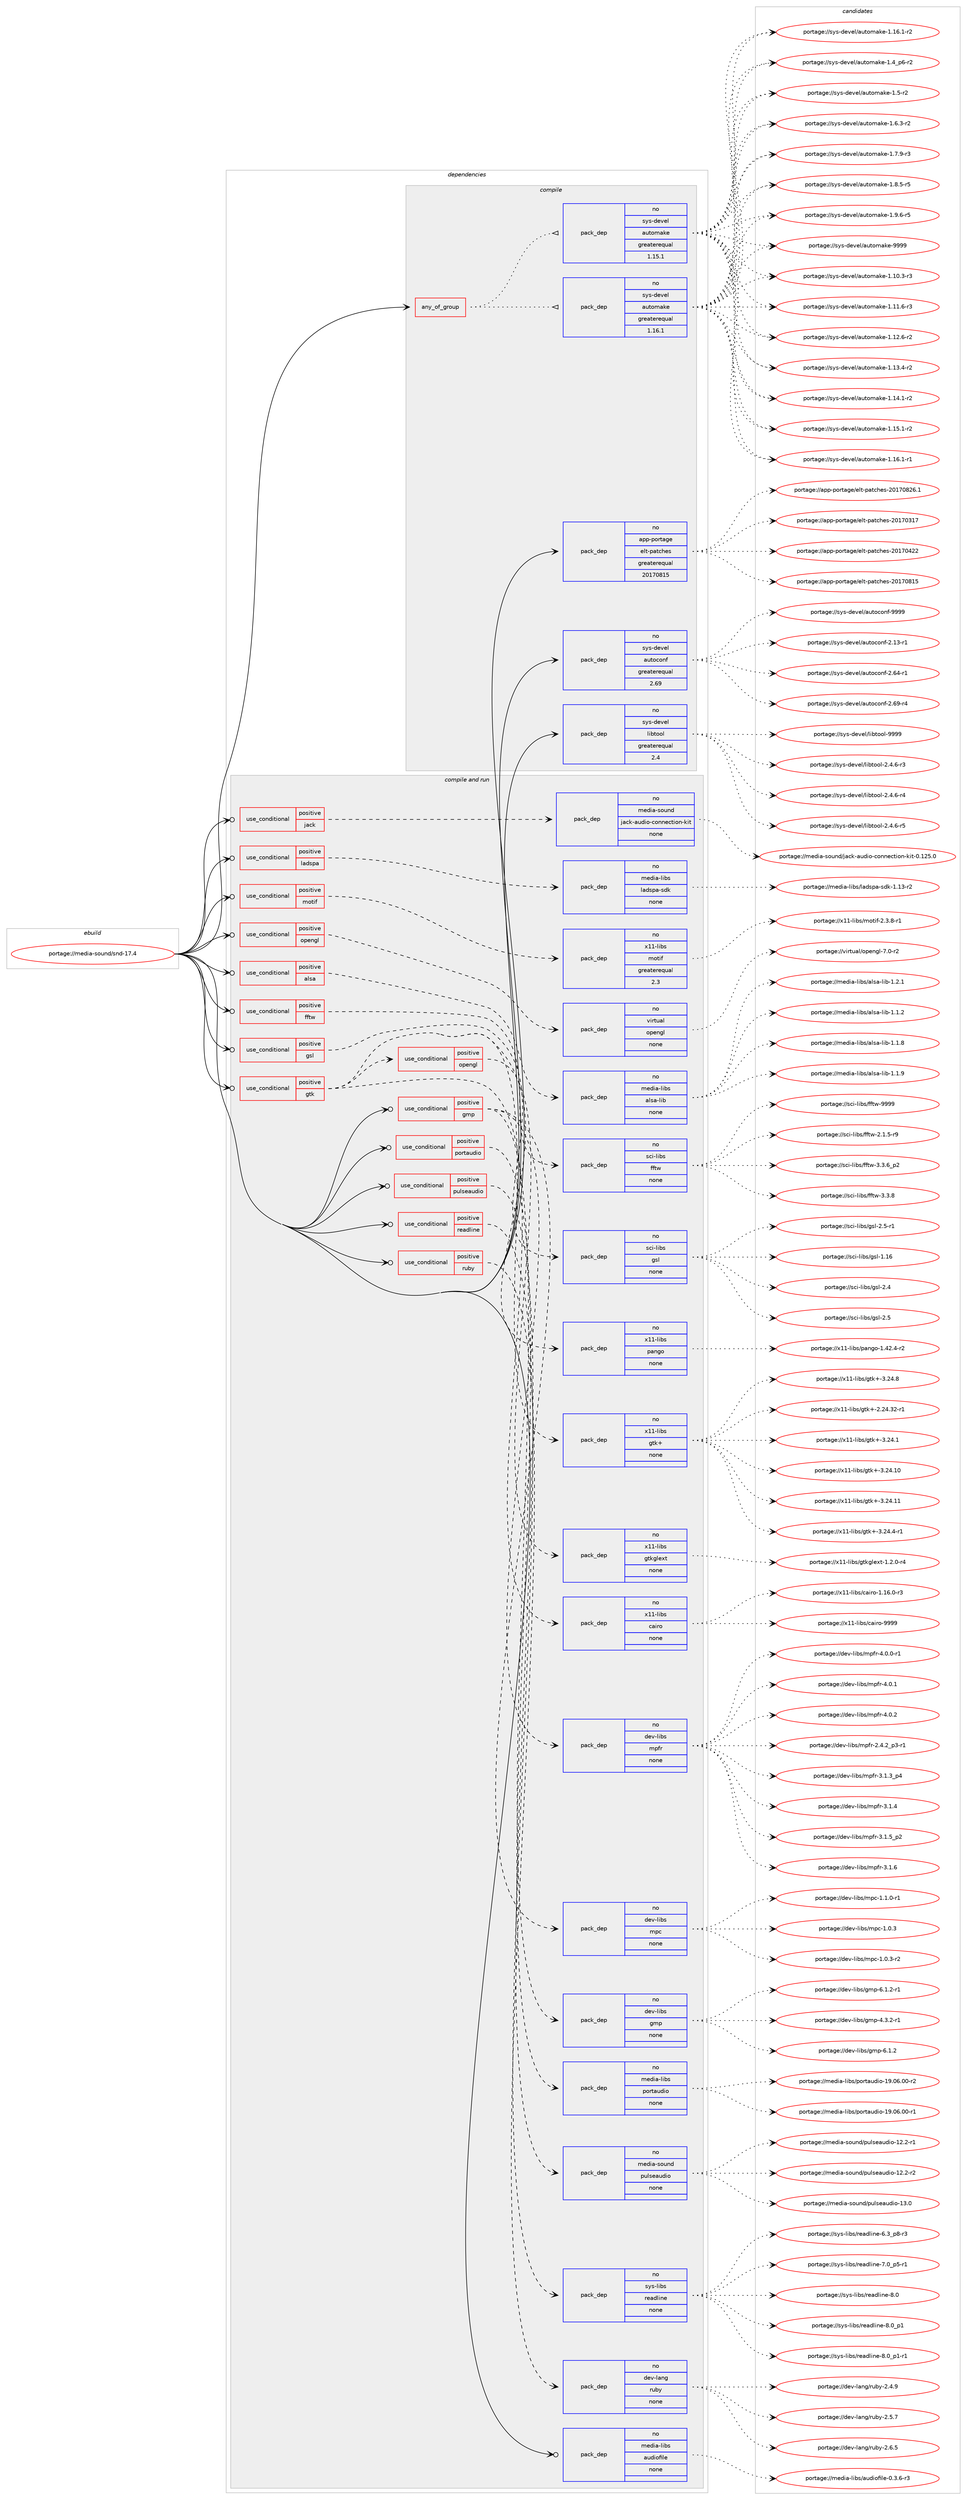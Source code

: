 digraph prolog {

# *************
# Graph options
# *************

newrank=true;
concentrate=true;
compound=true;
graph [rankdir=LR,fontname=Helvetica,fontsize=10,ranksep=1.5];#, ranksep=2.5, nodesep=0.2];
edge  [arrowhead=vee];
node  [fontname=Helvetica,fontsize=10];

# **********
# The ebuild
# **********

subgraph cluster_leftcol {
color=gray;
rank=same;
label=<<i>ebuild</i>>;
id [label="portage://media-sound/snd-17.4", color=red, width=4, href="../media-sound/snd-17.4.svg"];
}

# ****************
# The dependencies
# ****************

subgraph cluster_midcol {
color=gray;
label=<<i>dependencies</i>>;
subgraph cluster_compile {
fillcolor="#eeeeee";
style=filled;
label=<<i>compile</i>>;
subgraph any5375 {
dependency336169 [label=<<TABLE BORDER="0" CELLBORDER="1" CELLSPACING="0" CELLPADDING="4"><TR><TD CELLPADDING="10">any_of_group</TD></TR></TABLE>>, shape=none, color=red];subgraph pack247106 {
dependency336170 [label=<<TABLE BORDER="0" CELLBORDER="1" CELLSPACING="0" CELLPADDING="4" WIDTH="220"><TR><TD ROWSPAN="6" CELLPADDING="30">pack_dep</TD></TR><TR><TD WIDTH="110">no</TD></TR><TR><TD>sys-devel</TD></TR><TR><TD>automake</TD></TR><TR><TD>greaterequal</TD></TR><TR><TD>1.16.1</TD></TR></TABLE>>, shape=none, color=blue];
}
dependency336169:e -> dependency336170:w [weight=20,style="dotted",arrowhead="oinv"];
subgraph pack247107 {
dependency336171 [label=<<TABLE BORDER="0" CELLBORDER="1" CELLSPACING="0" CELLPADDING="4" WIDTH="220"><TR><TD ROWSPAN="6" CELLPADDING="30">pack_dep</TD></TR><TR><TD WIDTH="110">no</TD></TR><TR><TD>sys-devel</TD></TR><TR><TD>automake</TD></TR><TR><TD>greaterequal</TD></TR><TR><TD>1.15.1</TD></TR></TABLE>>, shape=none, color=blue];
}
dependency336169:e -> dependency336171:w [weight=20,style="dotted",arrowhead="oinv"];
}
id:e -> dependency336169:w [weight=20,style="solid",arrowhead="vee"];
subgraph pack247108 {
dependency336172 [label=<<TABLE BORDER="0" CELLBORDER="1" CELLSPACING="0" CELLPADDING="4" WIDTH="220"><TR><TD ROWSPAN="6" CELLPADDING="30">pack_dep</TD></TR><TR><TD WIDTH="110">no</TD></TR><TR><TD>app-portage</TD></TR><TR><TD>elt-patches</TD></TR><TR><TD>greaterequal</TD></TR><TR><TD>20170815</TD></TR></TABLE>>, shape=none, color=blue];
}
id:e -> dependency336172:w [weight=20,style="solid",arrowhead="vee"];
subgraph pack247109 {
dependency336173 [label=<<TABLE BORDER="0" CELLBORDER="1" CELLSPACING="0" CELLPADDING="4" WIDTH="220"><TR><TD ROWSPAN="6" CELLPADDING="30">pack_dep</TD></TR><TR><TD WIDTH="110">no</TD></TR><TR><TD>sys-devel</TD></TR><TR><TD>autoconf</TD></TR><TR><TD>greaterequal</TD></TR><TR><TD>2.69</TD></TR></TABLE>>, shape=none, color=blue];
}
id:e -> dependency336173:w [weight=20,style="solid",arrowhead="vee"];
subgraph pack247110 {
dependency336174 [label=<<TABLE BORDER="0" CELLBORDER="1" CELLSPACING="0" CELLPADDING="4" WIDTH="220"><TR><TD ROWSPAN="6" CELLPADDING="30">pack_dep</TD></TR><TR><TD WIDTH="110">no</TD></TR><TR><TD>sys-devel</TD></TR><TR><TD>libtool</TD></TR><TR><TD>greaterequal</TD></TR><TR><TD>2.4</TD></TR></TABLE>>, shape=none, color=blue];
}
id:e -> dependency336174:w [weight=20,style="solid",arrowhead="vee"];
}
subgraph cluster_compileandrun {
fillcolor="#eeeeee";
style=filled;
label=<<i>compile and run</i>>;
subgraph cond83543 {
dependency336175 [label=<<TABLE BORDER="0" CELLBORDER="1" CELLSPACING="0" CELLPADDING="4"><TR><TD ROWSPAN="3" CELLPADDING="10">use_conditional</TD></TR><TR><TD>positive</TD></TR><TR><TD>alsa</TD></TR></TABLE>>, shape=none, color=red];
subgraph pack247111 {
dependency336176 [label=<<TABLE BORDER="0" CELLBORDER="1" CELLSPACING="0" CELLPADDING="4" WIDTH="220"><TR><TD ROWSPAN="6" CELLPADDING="30">pack_dep</TD></TR><TR><TD WIDTH="110">no</TD></TR><TR><TD>media-libs</TD></TR><TR><TD>alsa-lib</TD></TR><TR><TD>none</TD></TR><TR><TD></TD></TR></TABLE>>, shape=none, color=blue];
}
dependency336175:e -> dependency336176:w [weight=20,style="dashed",arrowhead="vee"];
}
id:e -> dependency336175:w [weight=20,style="solid",arrowhead="odotvee"];
subgraph cond83544 {
dependency336177 [label=<<TABLE BORDER="0" CELLBORDER="1" CELLSPACING="0" CELLPADDING="4"><TR><TD ROWSPAN="3" CELLPADDING="10">use_conditional</TD></TR><TR><TD>positive</TD></TR><TR><TD>fftw</TD></TR></TABLE>>, shape=none, color=red];
subgraph pack247112 {
dependency336178 [label=<<TABLE BORDER="0" CELLBORDER="1" CELLSPACING="0" CELLPADDING="4" WIDTH="220"><TR><TD ROWSPAN="6" CELLPADDING="30">pack_dep</TD></TR><TR><TD WIDTH="110">no</TD></TR><TR><TD>sci-libs</TD></TR><TR><TD>fftw</TD></TR><TR><TD>none</TD></TR><TR><TD></TD></TR></TABLE>>, shape=none, color=blue];
}
dependency336177:e -> dependency336178:w [weight=20,style="dashed",arrowhead="vee"];
}
id:e -> dependency336177:w [weight=20,style="solid",arrowhead="odotvee"];
subgraph cond83545 {
dependency336179 [label=<<TABLE BORDER="0" CELLBORDER="1" CELLSPACING="0" CELLPADDING="4"><TR><TD ROWSPAN="3" CELLPADDING="10">use_conditional</TD></TR><TR><TD>positive</TD></TR><TR><TD>gmp</TD></TR></TABLE>>, shape=none, color=red];
subgraph pack247113 {
dependency336180 [label=<<TABLE BORDER="0" CELLBORDER="1" CELLSPACING="0" CELLPADDING="4" WIDTH="220"><TR><TD ROWSPAN="6" CELLPADDING="30">pack_dep</TD></TR><TR><TD WIDTH="110">no</TD></TR><TR><TD>dev-libs</TD></TR><TR><TD>gmp</TD></TR><TR><TD>none</TD></TR><TR><TD></TD></TR></TABLE>>, shape=none, color=blue];
}
dependency336179:e -> dependency336180:w [weight=20,style="dashed",arrowhead="vee"];
subgraph pack247114 {
dependency336181 [label=<<TABLE BORDER="0" CELLBORDER="1" CELLSPACING="0" CELLPADDING="4" WIDTH="220"><TR><TD ROWSPAN="6" CELLPADDING="30">pack_dep</TD></TR><TR><TD WIDTH="110">no</TD></TR><TR><TD>dev-libs</TD></TR><TR><TD>mpc</TD></TR><TR><TD>none</TD></TR><TR><TD></TD></TR></TABLE>>, shape=none, color=blue];
}
dependency336179:e -> dependency336181:w [weight=20,style="dashed",arrowhead="vee"];
subgraph pack247115 {
dependency336182 [label=<<TABLE BORDER="0" CELLBORDER="1" CELLSPACING="0" CELLPADDING="4" WIDTH="220"><TR><TD ROWSPAN="6" CELLPADDING="30">pack_dep</TD></TR><TR><TD WIDTH="110">no</TD></TR><TR><TD>dev-libs</TD></TR><TR><TD>mpfr</TD></TR><TR><TD>none</TD></TR><TR><TD></TD></TR></TABLE>>, shape=none, color=blue];
}
dependency336179:e -> dependency336182:w [weight=20,style="dashed",arrowhead="vee"];
}
id:e -> dependency336179:w [weight=20,style="solid",arrowhead="odotvee"];
subgraph cond83546 {
dependency336183 [label=<<TABLE BORDER="0" CELLBORDER="1" CELLSPACING="0" CELLPADDING="4"><TR><TD ROWSPAN="3" CELLPADDING="10">use_conditional</TD></TR><TR><TD>positive</TD></TR><TR><TD>gsl</TD></TR></TABLE>>, shape=none, color=red];
subgraph pack247116 {
dependency336184 [label=<<TABLE BORDER="0" CELLBORDER="1" CELLSPACING="0" CELLPADDING="4" WIDTH="220"><TR><TD ROWSPAN="6" CELLPADDING="30">pack_dep</TD></TR><TR><TD WIDTH="110">no</TD></TR><TR><TD>sci-libs</TD></TR><TR><TD>gsl</TD></TR><TR><TD>none</TD></TR><TR><TD></TD></TR></TABLE>>, shape=none, color=blue];
}
dependency336183:e -> dependency336184:w [weight=20,style="dashed",arrowhead="vee"];
}
id:e -> dependency336183:w [weight=20,style="solid",arrowhead="odotvee"];
subgraph cond83547 {
dependency336185 [label=<<TABLE BORDER="0" CELLBORDER="1" CELLSPACING="0" CELLPADDING="4"><TR><TD ROWSPAN="3" CELLPADDING="10">use_conditional</TD></TR><TR><TD>positive</TD></TR><TR><TD>gtk</TD></TR></TABLE>>, shape=none, color=red];
subgraph pack247117 {
dependency336186 [label=<<TABLE BORDER="0" CELLBORDER="1" CELLSPACING="0" CELLPADDING="4" WIDTH="220"><TR><TD ROWSPAN="6" CELLPADDING="30">pack_dep</TD></TR><TR><TD WIDTH="110">no</TD></TR><TR><TD>x11-libs</TD></TR><TR><TD>gtk+</TD></TR><TR><TD>none</TD></TR><TR><TD></TD></TR></TABLE>>, shape=none, color=blue];
}
dependency336185:e -> dependency336186:w [weight=20,style="dashed",arrowhead="vee"];
subgraph pack247118 {
dependency336187 [label=<<TABLE BORDER="0" CELLBORDER="1" CELLSPACING="0" CELLPADDING="4" WIDTH="220"><TR><TD ROWSPAN="6" CELLPADDING="30">pack_dep</TD></TR><TR><TD WIDTH="110">no</TD></TR><TR><TD>x11-libs</TD></TR><TR><TD>pango</TD></TR><TR><TD>none</TD></TR><TR><TD></TD></TR></TABLE>>, shape=none, color=blue];
}
dependency336185:e -> dependency336187:w [weight=20,style="dashed",arrowhead="vee"];
subgraph pack247119 {
dependency336188 [label=<<TABLE BORDER="0" CELLBORDER="1" CELLSPACING="0" CELLPADDING="4" WIDTH="220"><TR><TD ROWSPAN="6" CELLPADDING="30">pack_dep</TD></TR><TR><TD WIDTH="110">no</TD></TR><TR><TD>x11-libs</TD></TR><TR><TD>cairo</TD></TR><TR><TD>none</TD></TR><TR><TD></TD></TR></TABLE>>, shape=none, color=blue];
}
dependency336185:e -> dependency336188:w [weight=20,style="dashed",arrowhead="vee"];
subgraph cond83548 {
dependency336189 [label=<<TABLE BORDER="0" CELLBORDER="1" CELLSPACING="0" CELLPADDING="4"><TR><TD ROWSPAN="3" CELLPADDING="10">use_conditional</TD></TR><TR><TD>positive</TD></TR><TR><TD>opengl</TD></TR></TABLE>>, shape=none, color=red];
subgraph pack247120 {
dependency336190 [label=<<TABLE BORDER="0" CELLBORDER="1" CELLSPACING="0" CELLPADDING="4" WIDTH="220"><TR><TD ROWSPAN="6" CELLPADDING="30">pack_dep</TD></TR><TR><TD WIDTH="110">no</TD></TR><TR><TD>x11-libs</TD></TR><TR><TD>gtkglext</TD></TR><TR><TD>none</TD></TR><TR><TD></TD></TR></TABLE>>, shape=none, color=blue];
}
dependency336189:e -> dependency336190:w [weight=20,style="dashed",arrowhead="vee"];
}
dependency336185:e -> dependency336189:w [weight=20,style="dashed",arrowhead="vee"];
}
id:e -> dependency336185:w [weight=20,style="solid",arrowhead="odotvee"];
subgraph cond83549 {
dependency336191 [label=<<TABLE BORDER="0" CELLBORDER="1" CELLSPACING="0" CELLPADDING="4"><TR><TD ROWSPAN="3" CELLPADDING="10">use_conditional</TD></TR><TR><TD>positive</TD></TR><TR><TD>jack</TD></TR></TABLE>>, shape=none, color=red];
subgraph pack247121 {
dependency336192 [label=<<TABLE BORDER="0" CELLBORDER="1" CELLSPACING="0" CELLPADDING="4" WIDTH="220"><TR><TD ROWSPAN="6" CELLPADDING="30">pack_dep</TD></TR><TR><TD WIDTH="110">no</TD></TR><TR><TD>media-sound</TD></TR><TR><TD>jack-audio-connection-kit</TD></TR><TR><TD>none</TD></TR><TR><TD></TD></TR></TABLE>>, shape=none, color=blue];
}
dependency336191:e -> dependency336192:w [weight=20,style="dashed",arrowhead="vee"];
}
id:e -> dependency336191:w [weight=20,style="solid",arrowhead="odotvee"];
subgraph cond83550 {
dependency336193 [label=<<TABLE BORDER="0" CELLBORDER="1" CELLSPACING="0" CELLPADDING="4"><TR><TD ROWSPAN="3" CELLPADDING="10">use_conditional</TD></TR><TR><TD>positive</TD></TR><TR><TD>ladspa</TD></TR></TABLE>>, shape=none, color=red];
subgraph pack247122 {
dependency336194 [label=<<TABLE BORDER="0" CELLBORDER="1" CELLSPACING="0" CELLPADDING="4" WIDTH="220"><TR><TD ROWSPAN="6" CELLPADDING="30">pack_dep</TD></TR><TR><TD WIDTH="110">no</TD></TR><TR><TD>media-libs</TD></TR><TR><TD>ladspa-sdk</TD></TR><TR><TD>none</TD></TR><TR><TD></TD></TR></TABLE>>, shape=none, color=blue];
}
dependency336193:e -> dependency336194:w [weight=20,style="dashed",arrowhead="vee"];
}
id:e -> dependency336193:w [weight=20,style="solid",arrowhead="odotvee"];
subgraph cond83551 {
dependency336195 [label=<<TABLE BORDER="0" CELLBORDER="1" CELLSPACING="0" CELLPADDING="4"><TR><TD ROWSPAN="3" CELLPADDING="10">use_conditional</TD></TR><TR><TD>positive</TD></TR><TR><TD>motif</TD></TR></TABLE>>, shape=none, color=red];
subgraph pack247123 {
dependency336196 [label=<<TABLE BORDER="0" CELLBORDER="1" CELLSPACING="0" CELLPADDING="4" WIDTH="220"><TR><TD ROWSPAN="6" CELLPADDING="30">pack_dep</TD></TR><TR><TD WIDTH="110">no</TD></TR><TR><TD>x11-libs</TD></TR><TR><TD>motif</TD></TR><TR><TD>greaterequal</TD></TR><TR><TD>2.3</TD></TR></TABLE>>, shape=none, color=blue];
}
dependency336195:e -> dependency336196:w [weight=20,style="dashed",arrowhead="vee"];
}
id:e -> dependency336195:w [weight=20,style="solid",arrowhead="odotvee"];
subgraph cond83552 {
dependency336197 [label=<<TABLE BORDER="0" CELLBORDER="1" CELLSPACING="0" CELLPADDING="4"><TR><TD ROWSPAN="3" CELLPADDING="10">use_conditional</TD></TR><TR><TD>positive</TD></TR><TR><TD>opengl</TD></TR></TABLE>>, shape=none, color=red];
subgraph pack247124 {
dependency336198 [label=<<TABLE BORDER="0" CELLBORDER="1" CELLSPACING="0" CELLPADDING="4" WIDTH="220"><TR><TD ROWSPAN="6" CELLPADDING="30">pack_dep</TD></TR><TR><TD WIDTH="110">no</TD></TR><TR><TD>virtual</TD></TR><TR><TD>opengl</TD></TR><TR><TD>none</TD></TR><TR><TD></TD></TR></TABLE>>, shape=none, color=blue];
}
dependency336197:e -> dependency336198:w [weight=20,style="dashed",arrowhead="vee"];
}
id:e -> dependency336197:w [weight=20,style="solid",arrowhead="odotvee"];
subgraph cond83553 {
dependency336199 [label=<<TABLE BORDER="0" CELLBORDER="1" CELLSPACING="0" CELLPADDING="4"><TR><TD ROWSPAN="3" CELLPADDING="10">use_conditional</TD></TR><TR><TD>positive</TD></TR><TR><TD>portaudio</TD></TR></TABLE>>, shape=none, color=red];
subgraph pack247125 {
dependency336200 [label=<<TABLE BORDER="0" CELLBORDER="1" CELLSPACING="0" CELLPADDING="4" WIDTH="220"><TR><TD ROWSPAN="6" CELLPADDING="30">pack_dep</TD></TR><TR><TD WIDTH="110">no</TD></TR><TR><TD>media-libs</TD></TR><TR><TD>portaudio</TD></TR><TR><TD>none</TD></TR><TR><TD></TD></TR></TABLE>>, shape=none, color=blue];
}
dependency336199:e -> dependency336200:w [weight=20,style="dashed",arrowhead="vee"];
}
id:e -> dependency336199:w [weight=20,style="solid",arrowhead="odotvee"];
subgraph cond83554 {
dependency336201 [label=<<TABLE BORDER="0" CELLBORDER="1" CELLSPACING="0" CELLPADDING="4"><TR><TD ROWSPAN="3" CELLPADDING="10">use_conditional</TD></TR><TR><TD>positive</TD></TR><TR><TD>pulseaudio</TD></TR></TABLE>>, shape=none, color=red];
subgraph pack247126 {
dependency336202 [label=<<TABLE BORDER="0" CELLBORDER="1" CELLSPACING="0" CELLPADDING="4" WIDTH="220"><TR><TD ROWSPAN="6" CELLPADDING="30">pack_dep</TD></TR><TR><TD WIDTH="110">no</TD></TR><TR><TD>media-sound</TD></TR><TR><TD>pulseaudio</TD></TR><TR><TD>none</TD></TR><TR><TD></TD></TR></TABLE>>, shape=none, color=blue];
}
dependency336201:e -> dependency336202:w [weight=20,style="dashed",arrowhead="vee"];
}
id:e -> dependency336201:w [weight=20,style="solid",arrowhead="odotvee"];
subgraph cond83555 {
dependency336203 [label=<<TABLE BORDER="0" CELLBORDER="1" CELLSPACING="0" CELLPADDING="4"><TR><TD ROWSPAN="3" CELLPADDING="10">use_conditional</TD></TR><TR><TD>positive</TD></TR><TR><TD>readline</TD></TR></TABLE>>, shape=none, color=red];
subgraph pack247127 {
dependency336204 [label=<<TABLE BORDER="0" CELLBORDER="1" CELLSPACING="0" CELLPADDING="4" WIDTH="220"><TR><TD ROWSPAN="6" CELLPADDING="30">pack_dep</TD></TR><TR><TD WIDTH="110">no</TD></TR><TR><TD>sys-libs</TD></TR><TR><TD>readline</TD></TR><TR><TD>none</TD></TR><TR><TD></TD></TR></TABLE>>, shape=none, color=blue];
}
dependency336203:e -> dependency336204:w [weight=20,style="dashed",arrowhead="vee"];
}
id:e -> dependency336203:w [weight=20,style="solid",arrowhead="odotvee"];
subgraph cond83556 {
dependency336205 [label=<<TABLE BORDER="0" CELLBORDER="1" CELLSPACING="0" CELLPADDING="4"><TR><TD ROWSPAN="3" CELLPADDING="10">use_conditional</TD></TR><TR><TD>positive</TD></TR><TR><TD>ruby</TD></TR></TABLE>>, shape=none, color=red];
subgraph pack247128 {
dependency336206 [label=<<TABLE BORDER="0" CELLBORDER="1" CELLSPACING="0" CELLPADDING="4" WIDTH="220"><TR><TD ROWSPAN="6" CELLPADDING="30">pack_dep</TD></TR><TR><TD WIDTH="110">no</TD></TR><TR><TD>dev-lang</TD></TR><TR><TD>ruby</TD></TR><TR><TD>none</TD></TR><TR><TD></TD></TR></TABLE>>, shape=none, color=blue];
}
dependency336205:e -> dependency336206:w [weight=20,style="dashed",arrowhead="vee"];
}
id:e -> dependency336205:w [weight=20,style="solid",arrowhead="odotvee"];
subgraph pack247129 {
dependency336207 [label=<<TABLE BORDER="0" CELLBORDER="1" CELLSPACING="0" CELLPADDING="4" WIDTH="220"><TR><TD ROWSPAN="6" CELLPADDING="30">pack_dep</TD></TR><TR><TD WIDTH="110">no</TD></TR><TR><TD>media-libs</TD></TR><TR><TD>audiofile</TD></TR><TR><TD>none</TD></TR><TR><TD></TD></TR></TABLE>>, shape=none, color=blue];
}
id:e -> dependency336207:w [weight=20,style="solid",arrowhead="odotvee"];
}
subgraph cluster_run {
fillcolor="#eeeeee";
style=filled;
label=<<i>run</i>>;
}
}

# **************
# The candidates
# **************

subgraph cluster_choices {
rank=same;
color=gray;
label=<<i>candidates</i>>;

subgraph choice247106 {
color=black;
nodesep=1;
choiceportage11512111545100101118101108479711711611110997107101454946494846514511451 [label="portage://sys-devel/automake-1.10.3-r3", color=red, width=4,href="../sys-devel/automake-1.10.3-r3.svg"];
choiceportage11512111545100101118101108479711711611110997107101454946494946544511451 [label="portage://sys-devel/automake-1.11.6-r3", color=red, width=4,href="../sys-devel/automake-1.11.6-r3.svg"];
choiceportage11512111545100101118101108479711711611110997107101454946495046544511450 [label="portage://sys-devel/automake-1.12.6-r2", color=red, width=4,href="../sys-devel/automake-1.12.6-r2.svg"];
choiceportage11512111545100101118101108479711711611110997107101454946495146524511450 [label="portage://sys-devel/automake-1.13.4-r2", color=red, width=4,href="../sys-devel/automake-1.13.4-r2.svg"];
choiceportage11512111545100101118101108479711711611110997107101454946495246494511450 [label="portage://sys-devel/automake-1.14.1-r2", color=red, width=4,href="../sys-devel/automake-1.14.1-r2.svg"];
choiceportage11512111545100101118101108479711711611110997107101454946495346494511450 [label="portage://sys-devel/automake-1.15.1-r2", color=red, width=4,href="../sys-devel/automake-1.15.1-r2.svg"];
choiceportage11512111545100101118101108479711711611110997107101454946495446494511449 [label="portage://sys-devel/automake-1.16.1-r1", color=red, width=4,href="../sys-devel/automake-1.16.1-r1.svg"];
choiceportage11512111545100101118101108479711711611110997107101454946495446494511450 [label="portage://sys-devel/automake-1.16.1-r2", color=red, width=4,href="../sys-devel/automake-1.16.1-r2.svg"];
choiceportage115121115451001011181011084797117116111109971071014549465295112544511450 [label="portage://sys-devel/automake-1.4_p6-r2", color=red, width=4,href="../sys-devel/automake-1.4_p6-r2.svg"];
choiceportage11512111545100101118101108479711711611110997107101454946534511450 [label="portage://sys-devel/automake-1.5-r2", color=red, width=4,href="../sys-devel/automake-1.5-r2.svg"];
choiceportage115121115451001011181011084797117116111109971071014549465446514511450 [label="portage://sys-devel/automake-1.6.3-r2", color=red, width=4,href="../sys-devel/automake-1.6.3-r2.svg"];
choiceportage115121115451001011181011084797117116111109971071014549465546574511451 [label="portage://sys-devel/automake-1.7.9-r3", color=red, width=4,href="../sys-devel/automake-1.7.9-r3.svg"];
choiceportage115121115451001011181011084797117116111109971071014549465646534511453 [label="portage://sys-devel/automake-1.8.5-r5", color=red, width=4,href="../sys-devel/automake-1.8.5-r5.svg"];
choiceportage115121115451001011181011084797117116111109971071014549465746544511453 [label="portage://sys-devel/automake-1.9.6-r5", color=red, width=4,href="../sys-devel/automake-1.9.6-r5.svg"];
choiceportage115121115451001011181011084797117116111109971071014557575757 [label="portage://sys-devel/automake-9999", color=red, width=4,href="../sys-devel/automake-9999.svg"];
dependency336170:e -> choiceportage11512111545100101118101108479711711611110997107101454946494846514511451:w [style=dotted,weight="100"];
dependency336170:e -> choiceportage11512111545100101118101108479711711611110997107101454946494946544511451:w [style=dotted,weight="100"];
dependency336170:e -> choiceportage11512111545100101118101108479711711611110997107101454946495046544511450:w [style=dotted,weight="100"];
dependency336170:e -> choiceportage11512111545100101118101108479711711611110997107101454946495146524511450:w [style=dotted,weight="100"];
dependency336170:e -> choiceportage11512111545100101118101108479711711611110997107101454946495246494511450:w [style=dotted,weight="100"];
dependency336170:e -> choiceportage11512111545100101118101108479711711611110997107101454946495346494511450:w [style=dotted,weight="100"];
dependency336170:e -> choiceportage11512111545100101118101108479711711611110997107101454946495446494511449:w [style=dotted,weight="100"];
dependency336170:e -> choiceportage11512111545100101118101108479711711611110997107101454946495446494511450:w [style=dotted,weight="100"];
dependency336170:e -> choiceportage115121115451001011181011084797117116111109971071014549465295112544511450:w [style=dotted,weight="100"];
dependency336170:e -> choiceportage11512111545100101118101108479711711611110997107101454946534511450:w [style=dotted,weight="100"];
dependency336170:e -> choiceportage115121115451001011181011084797117116111109971071014549465446514511450:w [style=dotted,weight="100"];
dependency336170:e -> choiceportage115121115451001011181011084797117116111109971071014549465546574511451:w [style=dotted,weight="100"];
dependency336170:e -> choiceportage115121115451001011181011084797117116111109971071014549465646534511453:w [style=dotted,weight="100"];
dependency336170:e -> choiceportage115121115451001011181011084797117116111109971071014549465746544511453:w [style=dotted,weight="100"];
dependency336170:e -> choiceportage115121115451001011181011084797117116111109971071014557575757:w [style=dotted,weight="100"];
}
subgraph choice247107 {
color=black;
nodesep=1;
choiceportage11512111545100101118101108479711711611110997107101454946494846514511451 [label="portage://sys-devel/automake-1.10.3-r3", color=red, width=4,href="../sys-devel/automake-1.10.3-r3.svg"];
choiceportage11512111545100101118101108479711711611110997107101454946494946544511451 [label="portage://sys-devel/automake-1.11.6-r3", color=red, width=4,href="../sys-devel/automake-1.11.6-r3.svg"];
choiceportage11512111545100101118101108479711711611110997107101454946495046544511450 [label="portage://sys-devel/automake-1.12.6-r2", color=red, width=4,href="../sys-devel/automake-1.12.6-r2.svg"];
choiceportage11512111545100101118101108479711711611110997107101454946495146524511450 [label="portage://sys-devel/automake-1.13.4-r2", color=red, width=4,href="../sys-devel/automake-1.13.4-r2.svg"];
choiceportage11512111545100101118101108479711711611110997107101454946495246494511450 [label="portage://sys-devel/automake-1.14.1-r2", color=red, width=4,href="../sys-devel/automake-1.14.1-r2.svg"];
choiceportage11512111545100101118101108479711711611110997107101454946495346494511450 [label="portage://sys-devel/automake-1.15.1-r2", color=red, width=4,href="../sys-devel/automake-1.15.1-r2.svg"];
choiceportage11512111545100101118101108479711711611110997107101454946495446494511449 [label="portage://sys-devel/automake-1.16.1-r1", color=red, width=4,href="../sys-devel/automake-1.16.1-r1.svg"];
choiceportage11512111545100101118101108479711711611110997107101454946495446494511450 [label="portage://sys-devel/automake-1.16.1-r2", color=red, width=4,href="../sys-devel/automake-1.16.1-r2.svg"];
choiceportage115121115451001011181011084797117116111109971071014549465295112544511450 [label="portage://sys-devel/automake-1.4_p6-r2", color=red, width=4,href="../sys-devel/automake-1.4_p6-r2.svg"];
choiceportage11512111545100101118101108479711711611110997107101454946534511450 [label="portage://sys-devel/automake-1.5-r2", color=red, width=4,href="../sys-devel/automake-1.5-r2.svg"];
choiceportage115121115451001011181011084797117116111109971071014549465446514511450 [label="portage://sys-devel/automake-1.6.3-r2", color=red, width=4,href="../sys-devel/automake-1.6.3-r2.svg"];
choiceportage115121115451001011181011084797117116111109971071014549465546574511451 [label="portage://sys-devel/automake-1.7.9-r3", color=red, width=4,href="../sys-devel/automake-1.7.9-r3.svg"];
choiceportage115121115451001011181011084797117116111109971071014549465646534511453 [label="portage://sys-devel/automake-1.8.5-r5", color=red, width=4,href="../sys-devel/automake-1.8.5-r5.svg"];
choiceportage115121115451001011181011084797117116111109971071014549465746544511453 [label="portage://sys-devel/automake-1.9.6-r5", color=red, width=4,href="../sys-devel/automake-1.9.6-r5.svg"];
choiceportage115121115451001011181011084797117116111109971071014557575757 [label="portage://sys-devel/automake-9999", color=red, width=4,href="../sys-devel/automake-9999.svg"];
dependency336171:e -> choiceportage11512111545100101118101108479711711611110997107101454946494846514511451:w [style=dotted,weight="100"];
dependency336171:e -> choiceportage11512111545100101118101108479711711611110997107101454946494946544511451:w [style=dotted,weight="100"];
dependency336171:e -> choiceportage11512111545100101118101108479711711611110997107101454946495046544511450:w [style=dotted,weight="100"];
dependency336171:e -> choiceportage11512111545100101118101108479711711611110997107101454946495146524511450:w [style=dotted,weight="100"];
dependency336171:e -> choiceportage11512111545100101118101108479711711611110997107101454946495246494511450:w [style=dotted,weight="100"];
dependency336171:e -> choiceportage11512111545100101118101108479711711611110997107101454946495346494511450:w [style=dotted,weight="100"];
dependency336171:e -> choiceportage11512111545100101118101108479711711611110997107101454946495446494511449:w [style=dotted,weight="100"];
dependency336171:e -> choiceportage11512111545100101118101108479711711611110997107101454946495446494511450:w [style=dotted,weight="100"];
dependency336171:e -> choiceportage115121115451001011181011084797117116111109971071014549465295112544511450:w [style=dotted,weight="100"];
dependency336171:e -> choiceportage11512111545100101118101108479711711611110997107101454946534511450:w [style=dotted,weight="100"];
dependency336171:e -> choiceportage115121115451001011181011084797117116111109971071014549465446514511450:w [style=dotted,weight="100"];
dependency336171:e -> choiceportage115121115451001011181011084797117116111109971071014549465546574511451:w [style=dotted,weight="100"];
dependency336171:e -> choiceportage115121115451001011181011084797117116111109971071014549465646534511453:w [style=dotted,weight="100"];
dependency336171:e -> choiceportage115121115451001011181011084797117116111109971071014549465746544511453:w [style=dotted,weight="100"];
dependency336171:e -> choiceportage115121115451001011181011084797117116111109971071014557575757:w [style=dotted,weight="100"];
}
subgraph choice247108 {
color=black;
nodesep=1;
choiceportage97112112451121111141169710310147101108116451129711699104101115455048495548514955 [label="portage://app-portage/elt-patches-20170317", color=red, width=4,href="../app-portage/elt-patches-20170317.svg"];
choiceportage97112112451121111141169710310147101108116451129711699104101115455048495548525050 [label="portage://app-portage/elt-patches-20170422", color=red, width=4,href="../app-portage/elt-patches-20170422.svg"];
choiceportage97112112451121111141169710310147101108116451129711699104101115455048495548564953 [label="portage://app-portage/elt-patches-20170815", color=red, width=4,href="../app-portage/elt-patches-20170815.svg"];
choiceportage971121124511211111411697103101471011081164511297116991041011154550484955485650544649 [label="portage://app-portage/elt-patches-20170826.1", color=red, width=4,href="../app-portage/elt-patches-20170826.1.svg"];
dependency336172:e -> choiceportage97112112451121111141169710310147101108116451129711699104101115455048495548514955:w [style=dotted,weight="100"];
dependency336172:e -> choiceportage97112112451121111141169710310147101108116451129711699104101115455048495548525050:w [style=dotted,weight="100"];
dependency336172:e -> choiceportage97112112451121111141169710310147101108116451129711699104101115455048495548564953:w [style=dotted,weight="100"];
dependency336172:e -> choiceportage971121124511211111411697103101471011081164511297116991041011154550484955485650544649:w [style=dotted,weight="100"];
}
subgraph choice247109 {
color=black;
nodesep=1;
choiceportage1151211154510010111810110847971171161119911111010245504649514511449 [label="portage://sys-devel/autoconf-2.13-r1", color=red, width=4,href="../sys-devel/autoconf-2.13-r1.svg"];
choiceportage1151211154510010111810110847971171161119911111010245504654524511449 [label="portage://sys-devel/autoconf-2.64-r1", color=red, width=4,href="../sys-devel/autoconf-2.64-r1.svg"];
choiceportage1151211154510010111810110847971171161119911111010245504654574511452 [label="portage://sys-devel/autoconf-2.69-r4", color=red, width=4,href="../sys-devel/autoconf-2.69-r4.svg"];
choiceportage115121115451001011181011084797117116111991111101024557575757 [label="portage://sys-devel/autoconf-9999", color=red, width=4,href="../sys-devel/autoconf-9999.svg"];
dependency336173:e -> choiceportage1151211154510010111810110847971171161119911111010245504649514511449:w [style=dotted,weight="100"];
dependency336173:e -> choiceportage1151211154510010111810110847971171161119911111010245504654524511449:w [style=dotted,weight="100"];
dependency336173:e -> choiceportage1151211154510010111810110847971171161119911111010245504654574511452:w [style=dotted,weight="100"];
dependency336173:e -> choiceportage115121115451001011181011084797117116111991111101024557575757:w [style=dotted,weight="100"];
}
subgraph choice247110 {
color=black;
nodesep=1;
choiceportage1151211154510010111810110847108105981161111111084550465246544511451 [label="portage://sys-devel/libtool-2.4.6-r3", color=red, width=4,href="../sys-devel/libtool-2.4.6-r3.svg"];
choiceportage1151211154510010111810110847108105981161111111084550465246544511452 [label="portage://sys-devel/libtool-2.4.6-r4", color=red, width=4,href="../sys-devel/libtool-2.4.6-r4.svg"];
choiceportage1151211154510010111810110847108105981161111111084550465246544511453 [label="portage://sys-devel/libtool-2.4.6-r5", color=red, width=4,href="../sys-devel/libtool-2.4.6-r5.svg"];
choiceportage1151211154510010111810110847108105981161111111084557575757 [label="portage://sys-devel/libtool-9999", color=red, width=4,href="../sys-devel/libtool-9999.svg"];
dependency336174:e -> choiceportage1151211154510010111810110847108105981161111111084550465246544511451:w [style=dotted,weight="100"];
dependency336174:e -> choiceportage1151211154510010111810110847108105981161111111084550465246544511452:w [style=dotted,weight="100"];
dependency336174:e -> choiceportage1151211154510010111810110847108105981161111111084550465246544511453:w [style=dotted,weight="100"];
dependency336174:e -> choiceportage1151211154510010111810110847108105981161111111084557575757:w [style=dotted,weight="100"];
}
subgraph choice247111 {
color=black;
nodesep=1;
choiceportage1091011001059745108105981154797108115974510810598454946494650 [label="portage://media-libs/alsa-lib-1.1.2", color=red, width=4,href="../media-libs/alsa-lib-1.1.2.svg"];
choiceportage1091011001059745108105981154797108115974510810598454946494656 [label="portage://media-libs/alsa-lib-1.1.8", color=red, width=4,href="../media-libs/alsa-lib-1.1.8.svg"];
choiceportage1091011001059745108105981154797108115974510810598454946494657 [label="portage://media-libs/alsa-lib-1.1.9", color=red, width=4,href="../media-libs/alsa-lib-1.1.9.svg"];
choiceportage1091011001059745108105981154797108115974510810598454946504649 [label="portage://media-libs/alsa-lib-1.2.1", color=red, width=4,href="../media-libs/alsa-lib-1.2.1.svg"];
dependency336176:e -> choiceportage1091011001059745108105981154797108115974510810598454946494650:w [style=dotted,weight="100"];
dependency336176:e -> choiceportage1091011001059745108105981154797108115974510810598454946494656:w [style=dotted,weight="100"];
dependency336176:e -> choiceportage1091011001059745108105981154797108115974510810598454946494657:w [style=dotted,weight="100"];
dependency336176:e -> choiceportage1091011001059745108105981154797108115974510810598454946504649:w [style=dotted,weight="100"];
}
subgraph choice247112 {
color=black;
nodesep=1;
choiceportage115991054510810598115471021021161194550464946534511457 [label="portage://sci-libs/fftw-2.1.5-r9", color=red, width=4,href="../sci-libs/fftw-2.1.5-r9.svg"];
choiceportage115991054510810598115471021021161194551465146549511250 [label="portage://sci-libs/fftw-3.3.6_p2", color=red, width=4,href="../sci-libs/fftw-3.3.6_p2.svg"];
choiceportage11599105451081059811547102102116119455146514656 [label="portage://sci-libs/fftw-3.3.8", color=red, width=4,href="../sci-libs/fftw-3.3.8.svg"];
choiceportage115991054510810598115471021021161194557575757 [label="portage://sci-libs/fftw-9999", color=red, width=4,href="../sci-libs/fftw-9999.svg"];
dependency336178:e -> choiceportage115991054510810598115471021021161194550464946534511457:w [style=dotted,weight="100"];
dependency336178:e -> choiceportage115991054510810598115471021021161194551465146549511250:w [style=dotted,weight="100"];
dependency336178:e -> choiceportage11599105451081059811547102102116119455146514656:w [style=dotted,weight="100"];
dependency336178:e -> choiceportage115991054510810598115471021021161194557575757:w [style=dotted,weight="100"];
}
subgraph choice247113 {
color=black;
nodesep=1;
choiceportage1001011184510810598115471031091124552465146504511449 [label="portage://dev-libs/gmp-4.3.2-r1", color=red, width=4,href="../dev-libs/gmp-4.3.2-r1.svg"];
choiceportage100101118451081059811547103109112455446494650 [label="portage://dev-libs/gmp-6.1.2", color=red, width=4,href="../dev-libs/gmp-6.1.2.svg"];
choiceportage1001011184510810598115471031091124554464946504511449 [label="portage://dev-libs/gmp-6.1.2-r1", color=red, width=4,href="../dev-libs/gmp-6.1.2-r1.svg"];
dependency336180:e -> choiceportage1001011184510810598115471031091124552465146504511449:w [style=dotted,weight="100"];
dependency336180:e -> choiceportage100101118451081059811547103109112455446494650:w [style=dotted,weight="100"];
dependency336180:e -> choiceportage1001011184510810598115471031091124554464946504511449:w [style=dotted,weight="100"];
}
subgraph choice247114 {
color=black;
nodesep=1;
choiceportage10010111845108105981154710911299454946484651 [label="portage://dev-libs/mpc-1.0.3", color=red, width=4,href="../dev-libs/mpc-1.0.3.svg"];
choiceportage100101118451081059811547109112994549464846514511450 [label="portage://dev-libs/mpc-1.0.3-r2", color=red, width=4,href="../dev-libs/mpc-1.0.3-r2.svg"];
choiceportage100101118451081059811547109112994549464946484511449 [label="portage://dev-libs/mpc-1.1.0-r1", color=red, width=4,href="../dev-libs/mpc-1.1.0-r1.svg"];
dependency336181:e -> choiceportage10010111845108105981154710911299454946484651:w [style=dotted,weight="100"];
dependency336181:e -> choiceportage100101118451081059811547109112994549464846514511450:w [style=dotted,weight="100"];
dependency336181:e -> choiceportage100101118451081059811547109112994549464946484511449:w [style=dotted,weight="100"];
}
subgraph choice247115 {
color=black;
nodesep=1;
choiceportage10010111845108105981154710911210211445504652465095112514511449 [label="portage://dev-libs/mpfr-2.4.2_p3-r1", color=red, width=4,href="../dev-libs/mpfr-2.4.2_p3-r1.svg"];
choiceportage1001011184510810598115471091121021144551464946519511252 [label="portage://dev-libs/mpfr-3.1.3_p4", color=red, width=4,href="../dev-libs/mpfr-3.1.3_p4.svg"];
choiceportage100101118451081059811547109112102114455146494652 [label="portage://dev-libs/mpfr-3.1.4", color=red, width=4,href="../dev-libs/mpfr-3.1.4.svg"];
choiceportage1001011184510810598115471091121021144551464946539511250 [label="portage://dev-libs/mpfr-3.1.5_p2", color=red, width=4,href="../dev-libs/mpfr-3.1.5_p2.svg"];
choiceportage100101118451081059811547109112102114455146494654 [label="portage://dev-libs/mpfr-3.1.6", color=red, width=4,href="../dev-libs/mpfr-3.1.6.svg"];
choiceportage1001011184510810598115471091121021144552464846484511449 [label="portage://dev-libs/mpfr-4.0.0-r1", color=red, width=4,href="../dev-libs/mpfr-4.0.0-r1.svg"];
choiceportage100101118451081059811547109112102114455246484649 [label="portage://dev-libs/mpfr-4.0.1", color=red, width=4,href="../dev-libs/mpfr-4.0.1.svg"];
choiceportage100101118451081059811547109112102114455246484650 [label="portage://dev-libs/mpfr-4.0.2", color=red, width=4,href="../dev-libs/mpfr-4.0.2.svg"];
dependency336182:e -> choiceportage10010111845108105981154710911210211445504652465095112514511449:w [style=dotted,weight="100"];
dependency336182:e -> choiceportage1001011184510810598115471091121021144551464946519511252:w [style=dotted,weight="100"];
dependency336182:e -> choiceportage100101118451081059811547109112102114455146494652:w [style=dotted,weight="100"];
dependency336182:e -> choiceportage1001011184510810598115471091121021144551464946539511250:w [style=dotted,weight="100"];
dependency336182:e -> choiceportage100101118451081059811547109112102114455146494654:w [style=dotted,weight="100"];
dependency336182:e -> choiceportage1001011184510810598115471091121021144552464846484511449:w [style=dotted,weight="100"];
dependency336182:e -> choiceportage100101118451081059811547109112102114455246484649:w [style=dotted,weight="100"];
dependency336182:e -> choiceportage100101118451081059811547109112102114455246484650:w [style=dotted,weight="100"];
}
subgraph choice247116 {
color=black;
nodesep=1;
choiceportage115991054510810598115471031151084549464954 [label="portage://sci-libs/gsl-1.16", color=red, width=4,href="../sci-libs/gsl-1.16.svg"];
choiceportage1159910545108105981154710311510845504652 [label="portage://sci-libs/gsl-2.4", color=red, width=4,href="../sci-libs/gsl-2.4.svg"];
choiceportage1159910545108105981154710311510845504653 [label="portage://sci-libs/gsl-2.5", color=red, width=4,href="../sci-libs/gsl-2.5.svg"];
choiceportage11599105451081059811547103115108455046534511449 [label="portage://sci-libs/gsl-2.5-r1", color=red, width=4,href="../sci-libs/gsl-2.5-r1.svg"];
dependency336184:e -> choiceportage115991054510810598115471031151084549464954:w [style=dotted,weight="100"];
dependency336184:e -> choiceportage1159910545108105981154710311510845504652:w [style=dotted,weight="100"];
dependency336184:e -> choiceportage1159910545108105981154710311510845504653:w [style=dotted,weight="100"];
dependency336184:e -> choiceportage11599105451081059811547103115108455046534511449:w [style=dotted,weight="100"];
}
subgraph choice247117 {
color=black;
nodesep=1;
choiceportage12049494510810598115471031161074345504650524651504511449 [label="portage://x11-libs/gtk+-2.24.32-r1", color=red, width=4,href="../x11-libs/gtk+-2.24.32-r1.svg"];
choiceportage12049494510810598115471031161074345514650524649 [label="portage://x11-libs/gtk+-3.24.1", color=red, width=4,href="../x11-libs/gtk+-3.24.1.svg"];
choiceportage1204949451081059811547103116107434551465052464948 [label="portage://x11-libs/gtk+-3.24.10", color=red, width=4,href="../x11-libs/gtk+-3.24.10.svg"];
choiceportage1204949451081059811547103116107434551465052464949 [label="portage://x11-libs/gtk+-3.24.11", color=red, width=4,href="../x11-libs/gtk+-3.24.11.svg"];
choiceportage120494945108105981154710311610743455146505246524511449 [label="portage://x11-libs/gtk+-3.24.4-r1", color=red, width=4,href="../x11-libs/gtk+-3.24.4-r1.svg"];
choiceportage12049494510810598115471031161074345514650524656 [label="portage://x11-libs/gtk+-3.24.8", color=red, width=4,href="../x11-libs/gtk+-3.24.8.svg"];
dependency336186:e -> choiceportage12049494510810598115471031161074345504650524651504511449:w [style=dotted,weight="100"];
dependency336186:e -> choiceportage12049494510810598115471031161074345514650524649:w [style=dotted,weight="100"];
dependency336186:e -> choiceportage1204949451081059811547103116107434551465052464948:w [style=dotted,weight="100"];
dependency336186:e -> choiceportage1204949451081059811547103116107434551465052464949:w [style=dotted,weight="100"];
dependency336186:e -> choiceportage120494945108105981154710311610743455146505246524511449:w [style=dotted,weight="100"];
dependency336186:e -> choiceportage12049494510810598115471031161074345514650524656:w [style=dotted,weight="100"];
}
subgraph choice247118 {
color=black;
nodesep=1;
choiceportage120494945108105981154711297110103111454946525046524511450 [label="portage://x11-libs/pango-1.42.4-r2", color=red, width=4,href="../x11-libs/pango-1.42.4-r2.svg"];
dependency336187:e -> choiceportage120494945108105981154711297110103111454946525046524511450:w [style=dotted,weight="100"];
}
subgraph choice247119 {
color=black;
nodesep=1;
choiceportage12049494510810598115479997105114111454946495446484511451 [label="portage://x11-libs/cairo-1.16.0-r3", color=red, width=4,href="../x11-libs/cairo-1.16.0-r3.svg"];
choiceportage120494945108105981154799971051141114557575757 [label="portage://x11-libs/cairo-9999", color=red, width=4,href="../x11-libs/cairo-9999.svg"];
dependency336188:e -> choiceportage12049494510810598115479997105114111454946495446484511451:w [style=dotted,weight="100"];
dependency336188:e -> choiceportage120494945108105981154799971051141114557575757:w [style=dotted,weight="100"];
}
subgraph choice247120 {
color=black;
nodesep=1;
choiceportage12049494510810598115471031161071031081011201164549465046484511452 [label="portage://x11-libs/gtkglext-1.2.0-r4", color=red, width=4,href="../x11-libs/gtkglext-1.2.0-r4.svg"];
dependency336190:e -> choiceportage12049494510810598115471031161071031081011201164549465046484511452:w [style=dotted,weight="100"];
}
subgraph choice247121 {
color=black;
nodesep=1;
choiceportage10910110010597451151111171101004710697991074597117100105111459911111011010199116105111110451071051164548464950534648 [label="portage://media-sound/jack-audio-connection-kit-0.125.0", color=red, width=4,href="../media-sound/jack-audio-connection-kit-0.125.0.svg"];
dependency336192:e -> choiceportage10910110010597451151111171101004710697991074597117100105111459911111011010199116105111110451071051164548464950534648:w [style=dotted,weight="100"];
}
subgraph choice247122 {
color=black;
nodesep=1;
choiceportage1091011001059745108105981154710897100115112974511510010745494649514511450 [label="portage://media-libs/ladspa-sdk-1.13-r2", color=red, width=4,href="../media-libs/ladspa-sdk-1.13-r2.svg"];
dependency336194:e -> choiceportage1091011001059745108105981154710897100115112974511510010745494649514511450:w [style=dotted,weight="100"];
}
subgraph choice247123 {
color=black;
nodesep=1;
choiceportage12049494510810598115471091111161051024550465146564511449 [label="portage://x11-libs/motif-2.3.8-r1", color=red, width=4,href="../x11-libs/motif-2.3.8-r1.svg"];
dependency336196:e -> choiceportage12049494510810598115471091111161051024550465146564511449:w [style=dotted,weight="100"];
}
subgraph choice247124 {
color=black;
nodesep=1;
choiceportage1181051141161179710847111112101110103108455546484511450 [label="portage://virtual/opengl-7.0-r2", color=red, width=4,href="../virtual/opengl-7.0-r2.svg"];
dependency336198:e -> choiceportage1181051141161179710847111112101110103108455546484511450:w [style=dotted,weight="100"];
}
subgraph choice247125 {
color=black;
nodesep=1;
choiceportage10910110010597451081059811547112111114116971171001051114549574648544648484511449 [label="portage://media-libs/portaudio-19.06.00-r1", color=red, width=4,href="../media-libs/portaudio-19.06.00-r1.svg"];
choiceportage10910110010597451081059811547112111114116971171001051114549574648544648484511450 [label="portage://media-libs/portaudio-19.06.00-r2", color=red, width=4,href="../media-libs/portaudio-19.06.00-r2.svg"];
dependency336200:e -> choiceportage10910110010597451081059811547112111114116971171001051114549574648544648484511449:w [style=dotted,weight="100"];
dependency336200:e -> choiceportage10910110010597451081059811547112111114116971171001051114549574648544648484511450:w [style=dotted,weight="100"];
}
subgraph choice247126 {
color=black;
nodesep=1;
choiceportage1091011001059745115111117110100471121171081151019711710010511145495046504511449 [label="portage://media-sound/pulseaudio-12.2-r1", color=red, width=4,href="../media-sound/pulseaudio-12.2-r1.svg"];
choiceportage1091011001059745115111117110100471121171081151019711710010511145495046504511450 [label="portage://media-sound/pulseaudio-12.2-r2", color=red, width=4,href="../media-sound/pulseaudio-12.2-r2.svg"];
choiceportage109101100105974511511111711010047112117108115101971171001051114549514648 [label="portage://media-sound/pulseaudio-13.0", color=red, width=4,href="../media-sound/pulseaudio-13.0.svg"];
dependency336202:e -> choiceportage1091011001059745115111117110100471121171081151019711710010511145495046504511449:w [style=dotted,weight="100"];
dependency336202:e -> choiceportage1091011001059745115111117110100471121171081151019711710010511145495046504511450:w [style=dotted,weight="100"];
dependency336202:e -> choiceportage109101100105974511511111711010047112117108115101971171001051114549514648:w [style=dotted,weight="100"];
}
subgraph choice247127 {
color=black;
nodesep=1;
choiceportage115121115451081059811547114101971001081051101014554465195112564511451 [label="portage://sys-libs/readline-6.3_p8-r3", color=red, width=4,href="../sys-libs/readline-6.3_p8-r3.svg"];
choiceportage115121115451081059811547114101971001081051101014555464895112534511449 [label="portage://sys-libs/readline-7.0_p5-r1", color=red, width=4,href="../sys-libs/readline-7.0_p5-r1.svg"];
choiceportage1151211154510810598115471141019710010810511010145564648 [label="portage://sys-libs/readline-8.0", color=red, width=4,href="../sys-libs/readline-8.0.svg"];
choiceportage11512111545108105981154711410197100108105110101455646489511249 [label="portage://sys-libs/readline-8.0_p1", color=red, width=4,href="../sys-libs/readline-8.0_p1.svg"];
choiceportage115121115451081059811547114101971001081051101014556464895112494511449 [label="portage://sys-libs/readline-8.0_p1-r1", color=red, width=4,href="../sys-libs/readline-8.0_p1-r1.svg"];
dependency336204:e -> choiceportage115121115451081059811547114101971001081051101014554465195112564511451:w [style=dotted,weight="100"];
dependency336204:e -> choiceportage115121115451081059811547114101971001081051101014555464895112534511449:w [style=dotted,weight="100"];
dependency336204:e -> choiceportage1151211154510810598115471141019710010810511010145564648:w [style=dotted,weight="100"];
dependency336204:e -> choiceportage11512111545108105981154711410197100108105110101455646489511249:w [style=dotted,weight="100"];
dependency336204:e -> choiceportage115121115451081059811547114101971001081051101014556464895112494511449:w [style=dotted,weight="100"];
}
subgraph choice247128 {
color=black;
nodesep=1;
choiceportage10010111845108971101034711411798121455046524657 [label="portage://dev-lang/ruby-2.4.9", color=red, width=4,href="../dev-lang/ruby-2.4.9.svg"];
choiceportage10010111845108971101034711411798121455046534655 [label="portage://dev-lang/ruby-2.5.7", color=red, width=4,href="../dev-lang/ruby-2.5.7.svg"];
choiceportage10010111845108971101034711411798121455046544653 [label="portage://dev-lang/ruby-2.6.5", color=red, width=4,href="../dev-lang/ruby-2.6.5.svg"];
dependency336206:e -> choiceportage10010111845108971101034711411798121455046524657:w [style=dotted,weight="100"];
dependency336206:e -> choiceportage10010111845108971101034711411798121455046534655:w [style=dotted,weight="100"];
dependency336206:e -> choiceportage10010111845108971101034711411798121455046544653:w [style=dotted,weight="100"];
}
subgraph choice247129 {
color=black;
nodesep=1;
choiceportage10910110010597451081059811547971171001051111021051081014548465146544511451 [label="portage://media-libs/audiofile-0.3.6-r3", color=red, width=4,href="../media-libs/audiofile-0.3.6-r3.svg"];
dependency336207:e -> choiceportage10910110010597451081059811547971171001051111021051081014548465146544511451:w [style=dotted,weight="100"];
}
}

}
